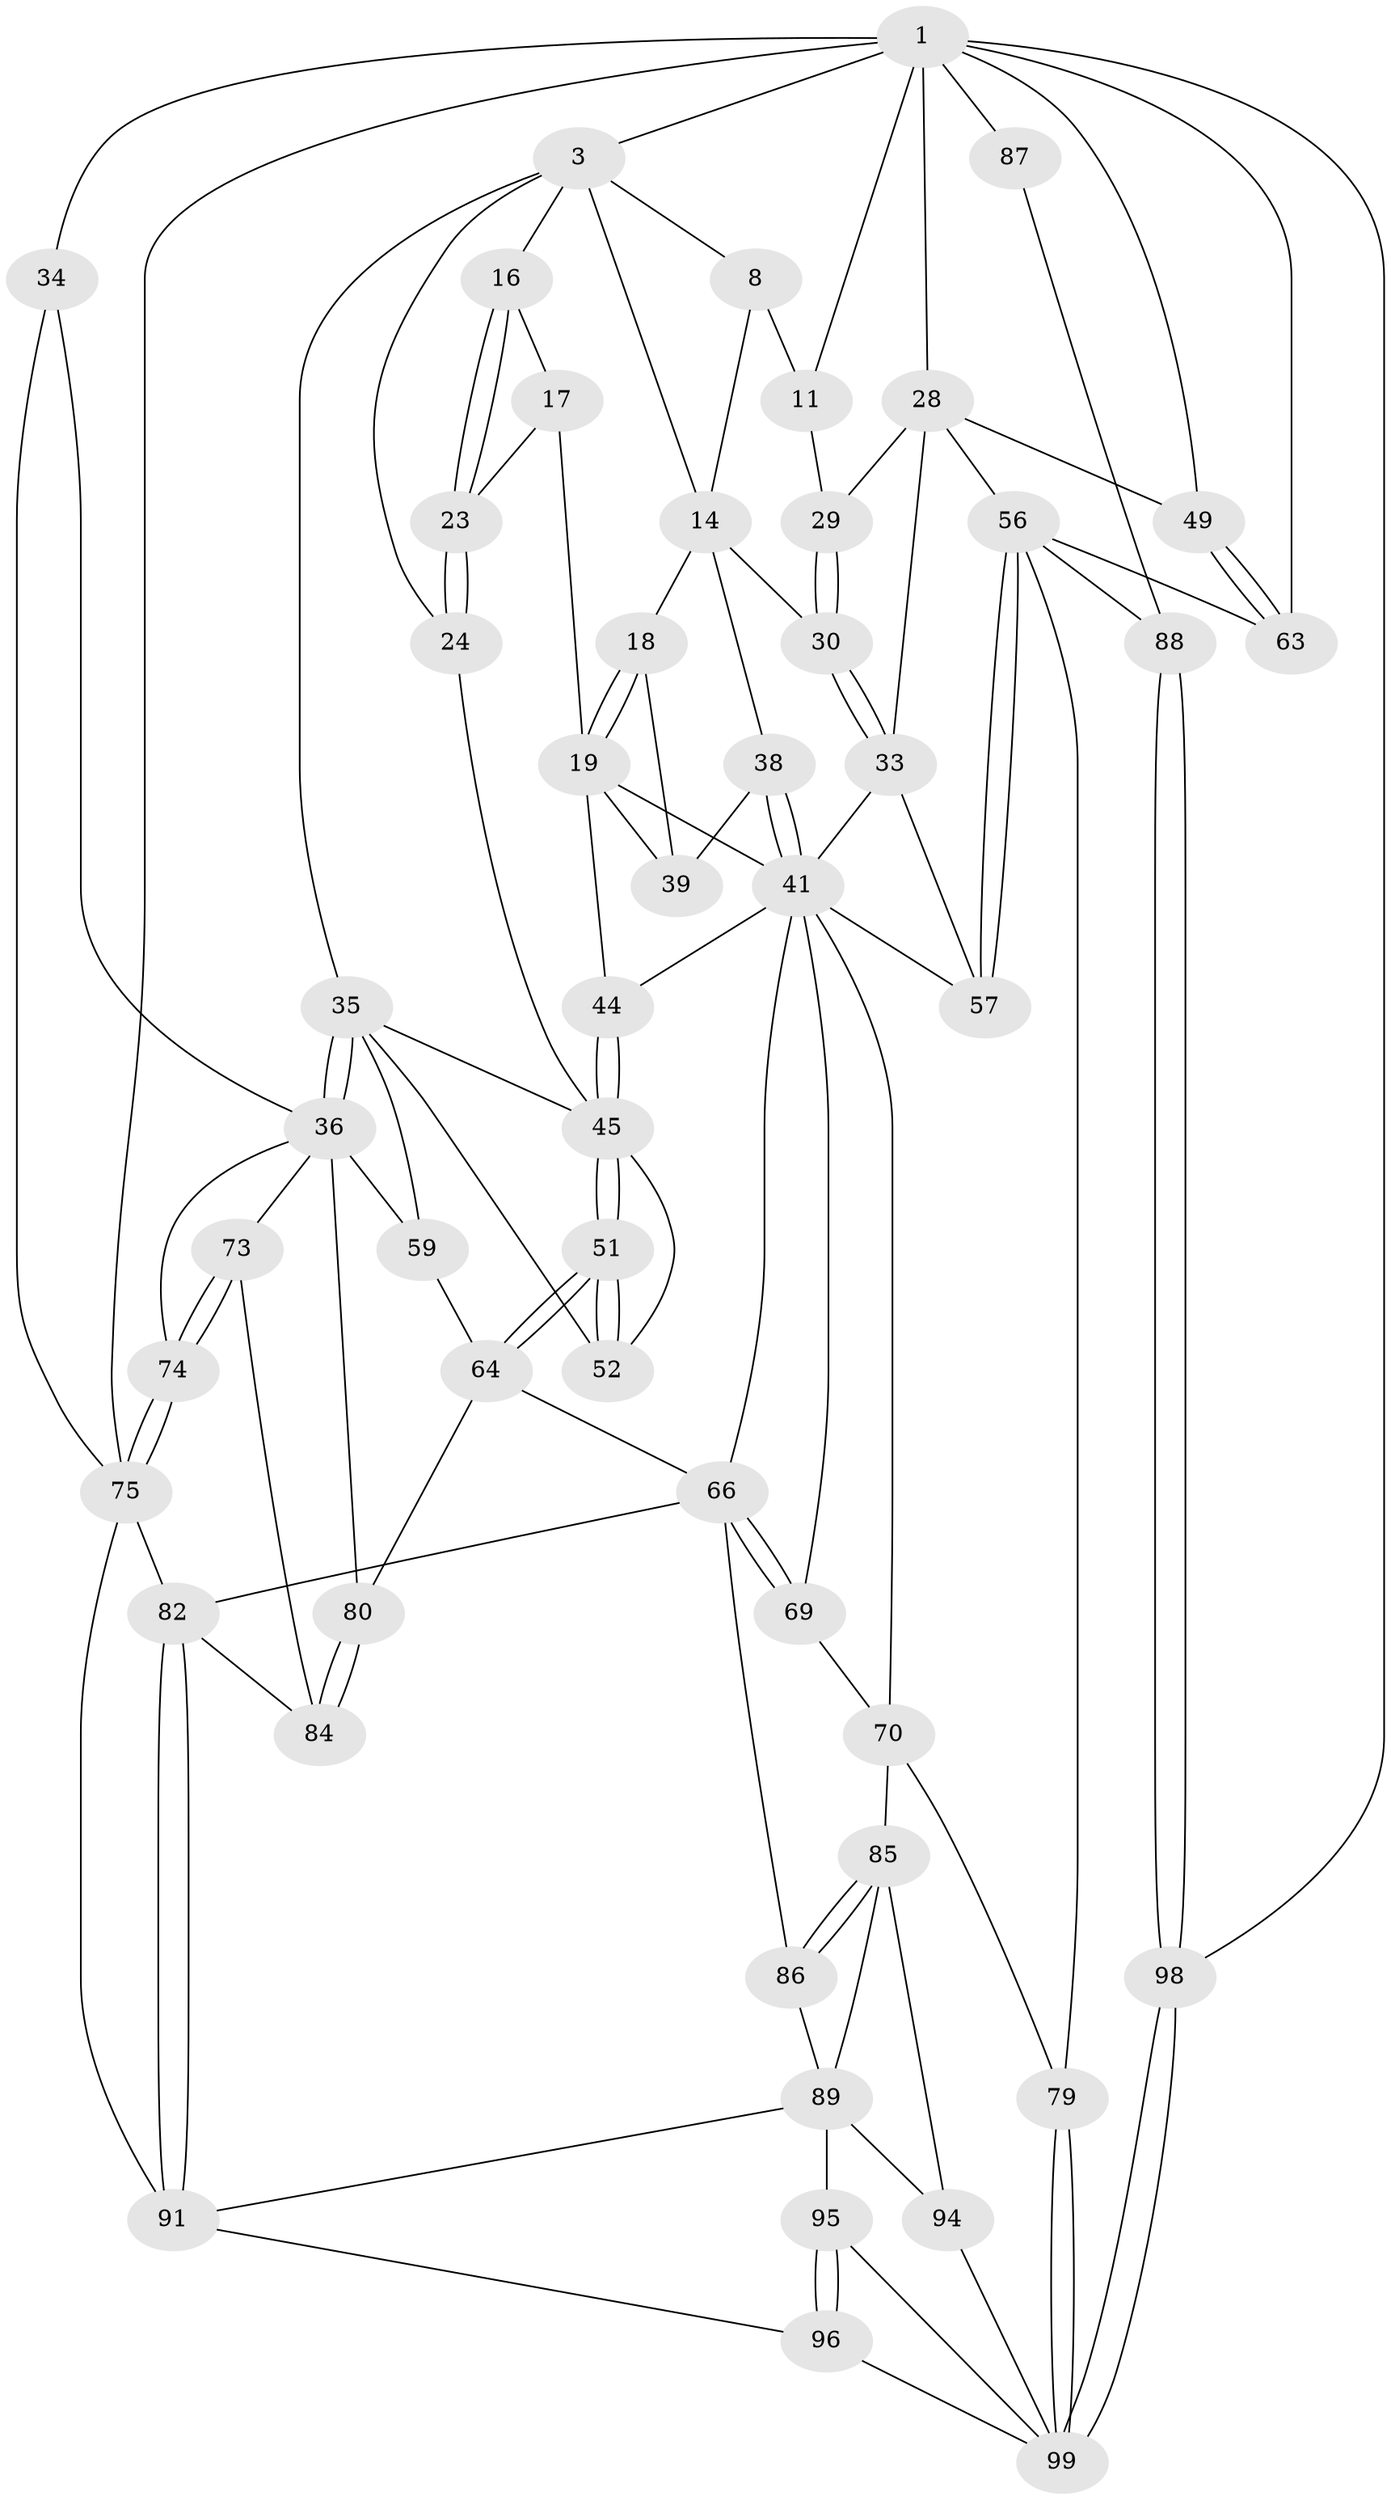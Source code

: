 // original degree distribution, {3: 0.028846153846153848, 4: 0.25, 5: 0.47115384615384615, 6: 0.25}
// Generated by graph-tools (version 1.1) at 2025/16/03/09/25 04:16:58]
// undirected, 52 vertices, 122 edges
graph export_dot {
graph [start="1"]
  node [color=gray90,style=filled];
  1 [pos="+0.5926379485600172+0",super="+2+9"];
  3 [pos="+0.0720551954643577+0",super="+26+4"];
  8 [pos="+0.5797091012215203+0",super="+12"];
  11 [pos="+0.8757542501032723+0.15568615784372547",super="+22"];
  14 [pos="+0.7196684782515526+0.2563278763899234",super="+31+15"];
  16 [pos="+0.3936217389582864+0.23948571428933965"];
  17 [pos="+0.5171155561013522+0.09076633209372097",super="+21"];
  18 [pos="+0.6142547284030823+0.2808566400313062"];
  19 [pos="+0.5348115031485138+0.3692262518861973",super="+40+20"];
  23 [pos="+0.3438839985657566+0.32708912909353144"];
  24 [pos="+0.334845407163289+0.32718184013867035"];
  28 [pos="+0.9027349578762887+0.30529489997196957",super="+32"];
  29 [pos="+0.8353627362008481+0.30558707065042856"];
  30 [pos="+0.7999218509839278+0.383493123110371"];
  33 [pos="+0.8182390895864341+0.45224318023890986",super="+42"];
  34 [pos="+0+0"];
  35 [pos="+0.07771324082668168+0.39828453337849806",super="+48"];
  36 [pos="+0.0657524464006346+0.40223580787044166",super="+60+37"];
  38 [pos="+0.7016621449095197+0.3633004843020892"];
  39 [pos="+0.658698210382431+0.33885247433877325"];
  41 [pos="+0.6891659526931678+0.4718713422565606",super="+43"];
  44 [pos="+0.48869724610543225+0.4732290062328671"];
  45 [pos="+0.39564591263921123+0.550056638787366",super="+46"];
  49 [pos="+1+0.3178433595686663"];
  51 [pos="+0.3896961135970507+0.5600027719598392"];
  52 [pos="+0.3278352362486014+0.523248909086184"];
  56 [pos="+0.8546299531927153+0.5709065179784261",super="+77"];
  57 [pos="+0.8141816292570379+0.5313261733434473"];
  59 [pos="+0.2061710485037629+0.5910835898174694"];
  63 [pos="+1+0.683664129983235"];
  64 [pos="+0.37799813595232556+0.6347921564607907",super="+65"];
  66 [pos="+0.5231806741004613+0.7354657070700399",super="+67"];
  69 [pos="+0.5624831445757484+0.7562930519448904"];
  70 [pos="+0.6040521008163519+0.7822442666111276",super="+71"];
  73 [pos="+0.026703422433939045+0.7080463455597571"];
  74 [pos="+0+0.9044293096217234"];
  75 [pos="+0+0.9079607123540178",super="+76"];
  79 [pos="+0.6629641919975962+0.8012524630794355"];
  80 [pos="+0.26623753431890457+0.7163167008845742"];
  82 [pos="+0.2695163631381985+0.8627561760615567",super="+83"];
  84 [pos="+0.2565021826346847+0.7438281423771559"];
  85 [pos="+0.5814415121171663+0.793504679962063",super="+92"];
  86 [pos="+0.38358106507265854+0.8836683737921365"];
  87 [pos="+0.8957263885858201+0.8512817216971371"];
  88 [pos="+0.892676858342108+0.8487548773731467"];
  89 [pos="+0.3979060245821781+0.8981555921624048",super="+90"];
  91 [pos="+0.35449279578966064+1",super="+97"];
  94 [pos="+0.5491343679174131+0.8855341766087826"];
  95 [pos="+0.4754808694682024+1"];
  96 [pos="+0.47258749973493536+1"];
  98 [pos="+0.8208193116102805+1",super="+101"];
  99 [pos="+0.7098357058856112+0.9091308417757918",super="+102"];
  1 -- 34 [weight=2];
  1 -- 3;
  1 -- 98;
  1 -- 11;
  1 -- 75;
  1 -- 49;
  1 -- 87 [weight=2];
  1 -- 28;
  1 -- 63;
  3 -- 35;
  3 -- 16;
  3 -- 24;
  3 -- 8;
  3 -- 14;
  8 -- 11 [weight=2];
  8 -- 14;
  11 -- 29;
  14 -- 38;
  14 -- 30;
  14 -- 18;
  16 -- 17;
  16 -- 23;
  16 -- 23;
  17 -- 23;
  17 -- 19;
  18 -- 19;
  18 -- 19;
  18 -- 39;
  19 -- 41;
  19 -- 39;
  19 -- 44;
  23 -- 24;
  23 -- 24;
  24 -- 45;
  28 -- 29;
  28 -- 56;
  28 -- 33;
  28 -- 49;
  29 -- 30;
  29 -- 30;
  30 -- 33;
  30 -- 33;
  33 -- 57;
  33 -- 41;
  34 -- 75;
  34 -- 36;
  35 -- 36;
  35 -- 36;
  35 -- 59;
  35 -- 52;
  35 -- 45;
  36 -- 80;
  36 -- 73;
  36 -- 59;
  36 -- 74;
  38 -- 39;
  38 -- 41;
  38 -- 41;
  41 -- 66;
  41 -- 69;
  41 -- 70;
  41 -- 44;
  41 -- 57;
  44 -- 45;
  44 -- 45;
  45 -- 51;
  45 -- 51;
  45 -- 52;
  49 -- 63;
  49 -- 63;
  51 -- 52;
  51 -- 52;
  51 -- 64;
  51 -- 64;
  56 -- 57;
  56 -- 57;
  56 -- 88;
  56 -- 79;
  56 -- 63;
  59 -- 64;
  64 -- 80;
  64 -- 66;
  66 -- 69;
  66 -- 69;
  66 -- 82;
  66 -- 86;
  69 -- 70;
  70 -- 79;
  70 -- 85;
  73 -- 74;
  73 -- 74;
  73 -- 84;
  74 -- 75;
  74 -- 75;
  75 -- 91;
  75 -- 82;
  79 -- 99;
  79 -- 99;
  80 -- 84;
  80 -- 84;
  82 -- 91;
  82 -- 91;
  82 -- 84;
  85 -- 86;
  85 -- 86;
  85 -- 89;
  85 -- 94;
  86 -- 89;
  87 -- 88;
  88 -- 98;
  88 -- 98;
  89 -- 91;
  89 -- 94;
  89 -- 95;
  91 -- 96;
  94 -- 99;
  95 -- 96;
  95 -- 96;
  95 -- 99;
  96 -- 99;
  98 -- 99 [weight=2];
  98 -- 99;
}
